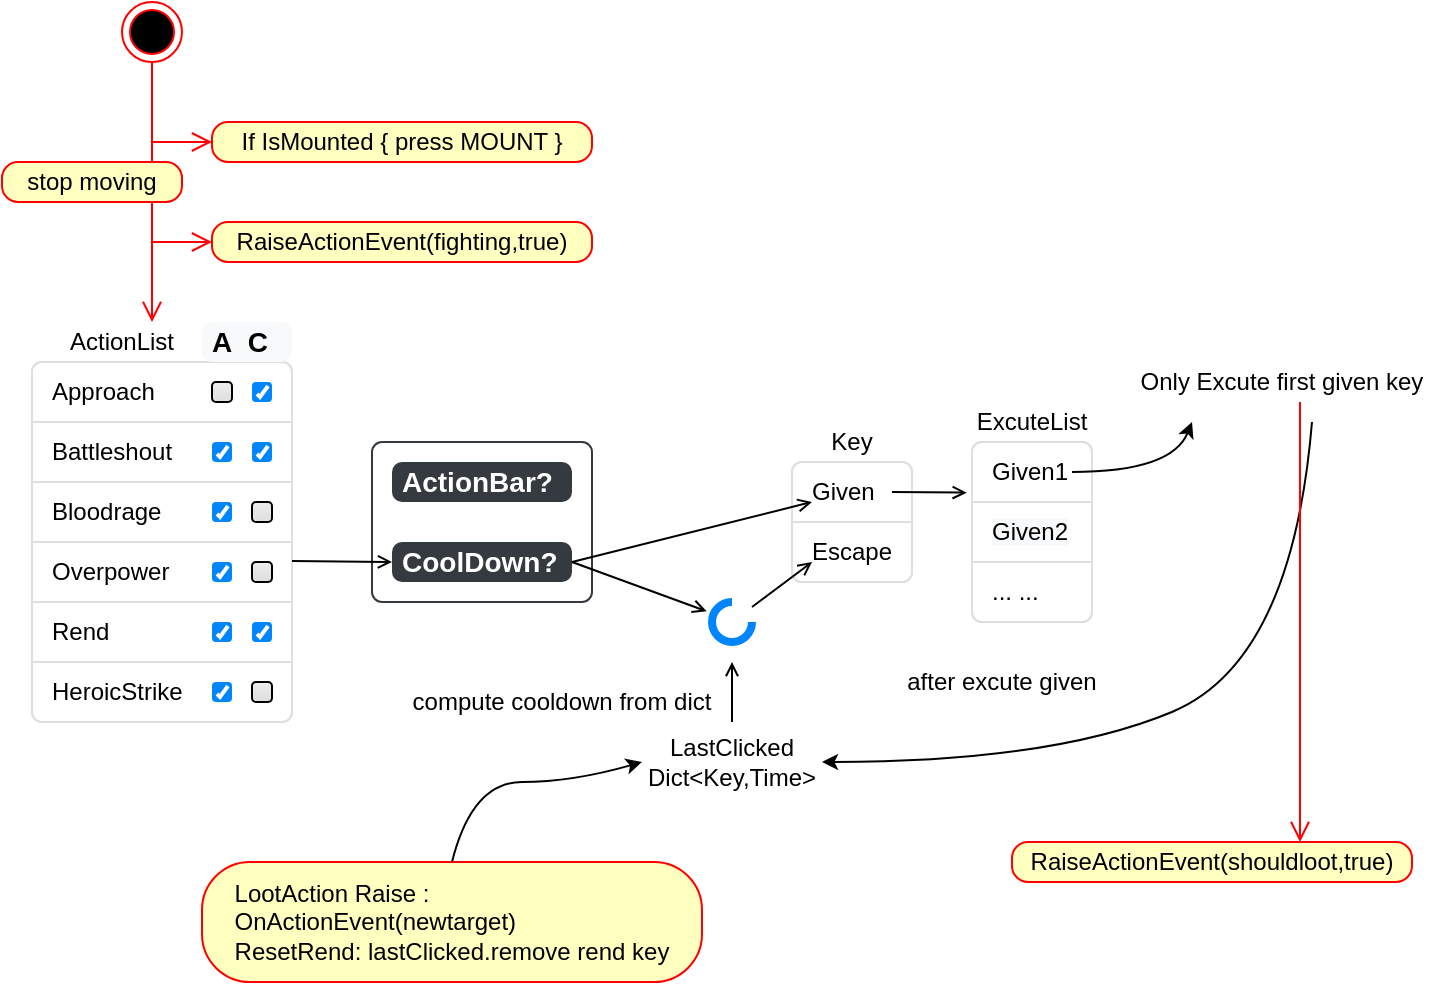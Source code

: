 <mxfile version="20.0.4" type="github">
  <diagram id="RLPOEAdhcGwVArlybR_r" name="Page-1">
    <mxGraphModel dx="1422" dy="762" grid="1" gridSize="10" guides="1" tooltips="1" connect="1" arrows="1" fold="1" page="1" pageScale="1" pageWidth="827" pageHeight="1169" math="0" shadow="0">
      <root>
        <mxCell id="0" />
        <mxCell id="1" parent="0" />
        <mxCell id="MGv8dR7Y4dB5yCq7bM32-1" value="" style="html=1;shadow=0;dashed=0;shape=mxgraph.bootstrap.rrect;rSize=5;strokeColor=#DFDFDF;html=1;whiteSpace=wrap;fillColor=#FFFFFF;fontColor=#000000;" parent="1" vertex="1">
          <mxGeometry x="120" y="290" width="130" height="180" as="geometry" />
        </mxCell>
        <mxCell id="MGv8dR7Y4dB5yCq7bM32-2" value="Approach" style="strokeColor=inherit;fillColor=inherit;gradientColor=inherit;fontColor=inherit;html=1;shadow=0;dashed=0;shape=mxgraph.bootstrap.topButton;rSize=5;perimeter=none;whiteSpace=wrap;resizeWidth=1;align=left;spacing=10;" parent="MGv8dR7Y4dB5yCq7bM32-1" vertex="1">
          <mxGeometry width="130" height="30" relative="1" as="geometry" />
        </mxCell>
        <mxCell id="MGv8dR7Y4dB5yCq7bM32-3" value="Battleshout" style="strokeColor=inherit;fillColor=inherit;gradientColor=inherit;fontColor=inherit;html=1;shadow=0;dashed=0;perimeter=none;whiteSpace=wrap;resizeWidth=1;align=left;spacing=10;" parent="MGv8dR7Y4dB5yCq7bM32-1" vertex="1">
          <mxGeometry width="130" height="30" relative="1" as="geometry">
            <mxPoint y="30" as="offset" />
          </mxGeometry>
        </mxCell>
        <mxCell id="MGv8dR7Y4dB5yCq7bM32-4" value="Bloodrage" style="strokeColor=inherit;fillColor=inherit;gradientColor=inherit;fontColor=inherit;html=1;shadow=0;dashed=0;perimeter=none;whiteSpace=wrap;resizeWidth=1;align=left;spacing=10;" parent="MGv8dR7Y4dB5yCq7bM32-1" vertex="1">
          <mxGeometry width="130" height="30" relative="1" as="geometry">
            <mxPoint y="60" as="offset" />
          </mxGeometry>
        </mxCell>
        <mxCell id="MGv8dR7Y4dB5yCq7bM32-5" value="Overpower" style="strokeColor=inherit;fillColor=inherit;gradientColor=inherit;fontColor=inherit;html=1;shadow=0;dashed=0;perimeter=none;whiteSpace=wrap;resizeWidth=1;align=left;spacing=10;" parent="MGv8dR7Y4dB5yCq7bM32-1" vertex="1">
          <mxGeometry width="130" height="30" relative="1" as="geometry">
            <mxPoint y="90" as="offset" />
          </mxGeometry>
        </mxCell>
        <mxCell id="MGv8dR7Y4dB5yCq7bM32-6" value="HeroicStrike" style="strokeColor=inherit;fillColor=inherit;gradientColor=inherit;fontColor=inherit;html=1;shadow=0;dashed=0;shape=mxgraph.bootstrap.bottomButton;rSize=5;perimeter=none;whiteSpace=wrap;resizeWidth=1;resizeHeight=0;align=left;spacing=10;" parent="MGv8dR7Y4dB5yCq7bM32-1" vertex="1">
          <mxGeometry y="1" width="130" height="30" relative="1" as="geometry">
            <mxPoint y="-30" as="offset" />
          </mxGeometry>
        </mxCell>
        <mxCell id="MGv8dR7Y4dB5yCq7bM32-16" value="Rend" style="strokeColor=inherit;fillColor=inherit;gradientColor=inherit;fontColor=inherit;html=1;shadow=0;dashed=0;perimeter=none;whiteSpace=wrap;resizeWidth=1;align=left;spacing=10;" parent="MGv8dR7Y4dB5yCq7bM32-1" vertex="1">
          <mxGeometry width="130" height="30" relative="1" as="geometry">
            <mxPoint y="120" as="offset" />
          </mxGeometry>
        </mxCell>
        <mxCell id="MGv8dR7Y4dB5yCq7bM32-70" value="" style="html=1;shadow=0;dashed=0;shape=mxgraph.bootstrap.checkbox2;labelPosition=right;verticalLabelPosition=middle;align=left;verticalAlign=middle;gradientColor=#DEDEDE;fillColor=#EDEDED;checked=1;spacing=5;checkedFill=#0085FC;checkedStroke=#ffffff;sketch=0;" parent="MGv8dR7Y4dB5yCq7bM32-1" vertex="1">
          <mxGeometry x="110" y="10" width="10" height="10" as="geometry" />
        </mxCell>
        <mxCell id="MGv8dR7Y4dB5yCq7bM32-71" value="" style="html=1;shadow=0;dashed=0;shape=mxgraph.bootstrap.checkbox2;labelPosition=right;verticalLabelPosition=middle;align=left;verticalAlign=middle;gradientColor=#DEDEDE;fillColor=#EDEDED;checked=0;spacing=5;fontColor=#6C767D;checkedFill=#0085FC;checkedStroke=#ffffff;sketch=0;" parent="MGv8dR7Y4dB5yCq7bM32-1" vertex="1">
          <mxGeometry x="90" y="10" width="10" height="10" as="geometry" />
        </mxCell>
        <mxCell id="MGv8dR7Y4dB5yCq7bM32-73" value="" style="html=1;shadow=0;dashed=0;shape=mxgraph.bootstrap.checkbox2;labelPosition=right;verticalLabelPosition=middle;align=left;verticalAlign=middle;gradientColor=#DEDEDE;fillColor=#EDEDED;checked=0;spacing=5;fontColor=#6C767D;checkedFill=#0085FC;checkedStroke=#ffffff;sketch=0;" parent="MGv8dR7Y4dB5yCq7bM32-1" vertex="1">
          <mxGeometry x="110" y="160" width="10" height="10" as="geometry" />
        </mxCell>
        <mxCell id="MGv8dR7Y4dB5yCq7bM32-74" value="" style="html=1;shadow=0;dashed=0;shape=mxgraph.bootstrap.checkbox2;labelPosition=right;verticalLabelPosition=middle;align=left;verticalAlign=middle;gradientColor=#DEDEDE;fillColor=#EDEDED;checked=1;spacing=5;checkedFill=#0085FC;checkedStroke=#ffffff;sketch=0;" parent="MGv8dR7Y4dB5yCq7bM32-1" vertex="1">
          <mxGeometry x="90" y="160" width="10" height="10" as="geometry" />
        </mxCell>
        <mxCell id="MGv8dR7Y4dB5yCq7bM32-75" value="" style="html=1;shadow=0;dashed=0;shape=mxgraph.bootstrap.checkbox2;labelPosition=right;verticalLabelPosition=middle;align=left;verticalAlign=middle;gradientColor=#DEDEDE;fillColor=#EDEDED;checked=1;spacing=5;checkedFill=#0085FC;checkedStroke=#ffffff;sketch=0;" parent="MGv8dR7Y4dB5yCq7bM32-1" vertex="1">
          <mxGeometry x="90" y="40" width="10" height="10" as="geometry" />
        </mxCell>
        <mxCell id="MGv8dR7Y4dB5yCq7bM32-76" value="" style="html=1;shadow=0;dashed=0;shape=mxgraph.bootstrap.checkbox2;labelPosition=right;verticalLabelPosition=middle;align=left;verticalAlign=middle;gradientColor=#DEDEDE;fillColor=#EDEDED;checked=1;spacing=5;checkedFill=#0085FC;checkedStroke=#ffffff;sketch=0;" parent="MGv8dR7Y4dB5yCq7bM32-1" vertex="1">
          <mxGeometry x="90" y="70" width="10" height="10" as="geometry" />
        </mxCell>
        <mxCell id="MGv8dR7Y4dB5yCq7bM32-77" value="" style="html=1;shadow=0;dashed=0;shape=mxgraph.bootstrap.checkbox2;labelPosition=right;verticalLabelPosition=middle;align=left;verticalAlign=middle;gradientColor=#DEDEDE;fillColor=#EDEDED;checked=1;spacing=5;checkedFill=#0085FC;checkedStroke=#ffffff;sketch=0;" parent="MGv8dR7Y4dB5yCq7bM32-1" vertex="1">
          <mxGeometry x="90" y="100" width="10" height="10" as="geometry" />
        </mxCell>
        <mxCell id="MGv8dR7Y4dB5yCq7bM32-78" value="" style="html=1;shadow=0;dashed=0;shape=mxgraph.bootstrap.checkbox2;labelPosition=right;verticalLabelPosition=middle;align=left;verticalAlign=middle;gradientColor=#DEDEDE;fillColor=#EDEDED;checked=1;spacing=5;checkedFill=#0085FC;checkedStroke=#ffffff;sketch=0;" parent="MGv8dR7Y4dB5yCq7bM32-1" vertex="1">
          <mxGeometry x="90" y="130" width="10" height="10" as="geometry" />
        </mxCell>
        <mxCell id="MGv8dR7Y4dB5yCq7bM32-79" value="" style="html=1;shadow=0;dashed=0;shape=mxgraph.bootstrap.checkbox2;labelPosition=right;verticalLabelPosition=middle;align=left;verticalAlign=middle;gradientColor=#DEDEDE;fillColor=#EDEDED;checked=0;spacing=5;fontColor=#6C767D;checkedFill=#0085FC;checkedStroke=#ffffff;sketch=0;" parent="MGv8dR7Y4dB5yCq7bM32-1" vertex="1">
          <mxGeometry x="110" y="70" width="10" height="10" as="geometry" />
        </mxCell>
        <mxCell id="MGv8dR7Y4dB5yCq7bM32-80" value="" style="html=1;shadow=0;dashed=0;shape=mxgraph.bootstrap.checkbox2;labelPosition=right;verticalLabelPosition=middle;align=left;verticalAlign=middle;gradientColor=#DEDEDE;fillColor=#EDEDED;checked=1;spacing=5;checkedFill=#0085FC;checkedStroke=#ffffff;sketch=0;" parent="MGv8dR7Y4dB5yCq7bM32-1" vertex="1">
          <mxGeometry x="110" y="130" width="10" height="10" as="geometry" />
        </mxCell>
        <mxCell id="MGv8dR7Y4dB5yCq7bM32-81" value="" style="html=1;shadow=0;dashed=0;shape=mxgraph.bootstrap.checkbox2;labelPosition=right;verticalLabelPosition=middle;align=left;verticalAlign=middle;gradientColor=#DEDEDE;fillColor=#EDEDED;checked=0;spacing=5;fontColor=#6C767D;checkedFill=#0085FC;checkedStroke=#ffffff;sketch=0;" parent="MGv8dR7Y4dB5yCq7bM32-1" vertex="1">
          <mxGeometry x="110" y="100" width="10" height="10" as="geometry" />
        </mxCell>
        <mxCell id="MGv8dR7Y4dB5yCq7bM32-82" value="" style="html=1;shadow=0;dashed=0;shape=mxgraph.bootstrap.checkbox2;labelPosition=right;verticalLabelPosition=middle;align=left;verticalAlign=middle;gradientColor=#DEDEDE;fillColor=#EDEDED;checked=1;spacing=5;checkedFill=#0085FC;checkedStroke=#ffffff;sketch=0;" parent="MGv8dR7Y4dB5yCq7bM32-1" vertex="1">
          <mxGeometry x="110" y="40" width="10" height="10" as="geometry" />
        </mxCell>
        <mxCell id="MGv8dR7Y4dB5yCq7bM32-22" value="ActionBar?" style="html=1;shadow=0;dashed=0;shape=mxgraph.bootstrap.rrect;rSize=5;strokeColor=none;strokeWidth=1;fillColor=#343A40;fontColor=#FFFFFF;whiteSpace=wrap;align=left;verticalAlign=middle;spacingLeft=0;fontStyle=1;fontSize=14;spacing=5;" parent="1" vertex="1">
          <mxGeometry x="300" y="340" width="90" height="20" as="geometry" />
        </mxCell>
        <mxCell id="MGv8dR7Y4dB5yCq7bM32-23" value="CoolDown?" style="html=1;shadow=0;dashed=0;shape=mxgraph.bootstrap.rrect;rSize=5;strokeColor=none;strokeWidth=1;fillColor=#343A40;fontColor=#FFFFFF;whiteSpace=wrap;align=left;verticalAlign=middle;spacingLeft=0;fontStyle=1;fontSize=14;spacing=5;" parent="1" vertex="1">
          <mxGeometry x="300" y="380" width="90" height="20" as="geometry" />
        </mxCell>
        <mxCell id="MGv8dR7Y4dB5yCq7bM32-24" value="" style="html=1;shadow=0;dashed=0;shape=mxgraph.bootstrap.rrect;rSize=5;strokeColor=#343A40;strokeWidth=1;fillColor=none;fontColor=#343A40;whiteSpace=wrap;align=center;verticalAlign=middle;spacingLeft=0;fontStyle=0;fontSize=16;spacing=5;" parent="1" vertex="1">
          <mxGeometry x="290" y="330" width="110" height="80" as="geometry" />
        </mxCell>
        <mxCell id="MGv8dR7Y4dB5yCq7bM32-25" value="" style="html=1;shadow=0;dashed=0;shape=mxgraph.bootstrap.rrect;rSize=5;strokeColor=#DFDFDF;html=1;whiteSpace=wrap;fillColor=#FFFFFF;fontColor=#000000;" parent="1" vertex="1">
          <mxGeometry x="500" y="340" width="60" height="60" as="geometry" />
        </mxCell>
        <mxCell id="MGv8dR7Y4dB5yCq7bM32-26" value="Given" style="strokeColor=inherit;fillColor=inherit;gradientColor=inherit;fontColor=inherit;html=1;shadow=0;dashed=0;shape=mxgraph.bootstrap.topButton;rSize=5;perimeter=none;whiteSpace=wrap;resizeWidth=1;align=left;spacing=10;" parent="MGv8dR7Y4dB5yCq7bM32-25" vertex="1">
          <mxGeometry width="60" height="30" relative="1" as="geometry" />
        </mxCell>
        <mxCell id="MGv8dR7Y4dB5yCq7bM32-28" value="Escape" style="strokeColor=inherit;fillColor=inherit;gradientColor=inherit;fontColor=inherit;html=1;shadow=0;dashed=0;shape=mxgraph.bootstrap.bottomButton;rSize=5;perimeter=none;whiteSpace=wrap;resizeWidth=1;resizeHeight=0;align=left;spacing=10;" parent="MGv8dR7Y4dB5yCq7bM32-25" vertex="1">
          <mxGeometry y="1" width="60" height="30" relative="1" as="geometry">
            <mxPoint y="-30" as="offset" />
          </mxGeometry>
        </mxCell>
        <mxCell id="MGv8dR7Y4dB5yCq7bM32-30" value="Key" style="text;html=1;strokeColor=none;fillColor=none;align=center;verticalAlign=middle;whiteSpace=wrap;rounded=0;" parent="1" vertex="1">
          <mxGeometry x="500" y="320" width="60" height="20" as="geometry" />
        </mxCell>
        <mxCell id="MGv8dR7Y4dB5yCq7bM32-31" value="ActionList" style="text;html=1;strokeColor=none;fillColor=none;align=center;verticalAlign=middle;whiteSpace=wrap;rounded=0;" parent="1" vertex="1">
          <mxGeometry x="135" y="270" width="60" height="20" as="geometry" />
        </mxCell>
        <mxCell id="MGv8dR7Y4dB5yCq7bM32-83" value="A&amp;nbsp; C" style="html=1;shadow=0;dashed=0;shape=mxgraph.bootstrap.rrect;rSize=5;strokeColor=none;strokeWidth=1;fillColor=#F8F9FA;fontColor=#000000;whiteSpace=wrap;align=left;verticalAlign=middle;spacingLeft=0;fontStyle=1;fontSize=14;spacing=5;" parent="1" vertex="1">
          <mxGeometry x="205" y="270" width="45" height="20" as="geometry" />
        </mxCell>
        <mxCell id="MGv8dR7Y4dB5yCq7bM32-84" value="" style="html=1;shadow=0;dashed=0;shape=mxgraph.basic.arc;startAngle=0.25;endAngle=1;strokeWidth=4;strokeColor=#0085FC;" parent="1" vertex="1">
          <mxGeometry x="460" y="410" width="20" height="20" as="geometry" />
        </mxCell>
        <mxCell id="MGv8dR7Y4dB5yCq7bM32-85" value="" style="endArrow=open;endFill=1;endSize=5;html=1;rounded=0;startSize=0;" parent="1" edge="1">
          <mxGeometry width="160" relative="1" as="geometry">
            <mxPoint x="250" y="389.5" as="sourcePoint" />
            <mxPoint x="300" y="390" as="targetPoint" />
          </mxGeometry>
        </mxCell>
        <mxCell id="MGv8dR7Y4dB5yCq7bM32-86" value="" style="endArrow=open;endFill=1;endSize=5;html=1;rounded=0;startSize=0;" parent="1" edge="1">
          <mxGeometry width="160" relative="1" as="geometry">
            <mxPoint x="390" y="390" as="sourcePoint" />
            <mxPoint x="510" y="360" as="targetPoint" />
          </mxGeometry>
        </mxCell>
        <mxCell id="MGv8dR7Y4dB5yCq7bM32-87" value="" style="endArrow=open;endFill=1;endSize=5;html=1;rounded=0;startSize=0;entryX=0.167;entryY=0.667;entryDx=0;entryDy=0;entryPerimeter=0;" parent="1" source="MGv8dR7Y4dB5yCq7bM32-84" target="MGv8dR7Y4dB5yCq7bM32-28" edge="1">
          <mxGeometry width="160" relative="1" as="geometry">
            <mxPoint x="490" y="390" as="sourcePoint" />
            <mxPoint x="570" y="395" as="targetPoint" />
          </mxGeometry>
        </mxCell>
        <mxCell id="MGv8dR7Y4dB5yCq7bM32-88" value="" style="endArrow=open;endFill=1;endSize=5;html=1;rounded=0;startSize=0;entryX=-0.133;entryY=0.233;entryDx=0;entryDy=0;entryPerimeter=0;" parent="1" target="MGv8dR7Y4dB5yCq7bM32-84" edge="1">
          <mxGeometry width="160" relative="1" as="geometry">
            <mxPoint x="390" y="390" as="sourcePoint" />
            <mxPoint x="466.66" y="426" as="targetPoint" />
          </mxGeometry>
        </mxCell>
        <mxCell id="MGv8dR7Y4dB5yCq7bM32-89" value="LastClicked Dict&amp;lt;Key,Time&amp;gt;" style="text;html=1;strokeColor=none;fillColor=none;align=center;verticalAlign=middle;whiteSpace=wrap;rounded=0;" parent="1" vertex="1">
          <mxGeometry x="425" y="480" width="90" height="20" as="geometry" />
        </mxCell>
        <mxCell id="MGv8dR7Y4dB5yCq7bM32-90" value="" style="html=1;shadow=0;dashed=0;shape=mxgraph.bootstrap.rrect;rSize=5;strokeColor=#DFDFDF;html=1;whiteSpace=wrap;fillColor=#FFFFFF;fontColor=#000000;" parent="1" vertex="1">
          <mxGeometry x="590" y="330" width="60" height="90" as="geometry" />
        </mxCell>
        <mxCell id="MGv8dR7Y4dB5yCq7bM32-91" value="Given1" style="strokeColor=inherit;fillColor=inherit;gradientColor=inherit;fontColor=inherit;html=1;shadow=0;dashed=0;shape=mxgraph.bootstrap.topButton;rSize=5;perimeter=none;whiteSpace=wrap;resizeWidth=1;align=left;spacing=10;" parent="MGv8dR7Y4dB5yCq7bM32-90" vertex="1">
          <mxGeometry width="60" height="30" relative="1" as="geometry" />
        </mxCell>
        <mxCell id="MGv8dR7Y4dB5yCq7bM32-92" value="... ..." style="strokeColor=inherit;fillColor=inherit;gradientColor=inherit;fontColor=inherit;html=1;shadow=0;dashed=0;shape=mxgraph.bootstrap.bottomButton;rSize=5;perimeter=none;whiteSpace=wrap;resizeWidth=1;resizeHeight=0;align=left;spacing=10;" parent="MGv8dR7Y4dB5yCq7bM32-90" vertex="1">
          <mxGeometry y="1" width="60" height="30" relative="1" as="geometry">
            <mxPoint y="-30" as="offset" />
          </mxGeometry>
        </mxCell>
        <mxCell id="MGv8dR7Y4dB5yCq7bM32-94" value="&lt;span style=&quot;color: rgb(0, 0, 0); font-family: Helvetica; font-size: 12px; font-style: normal; font-variant-ligatures: normal; font-variant-caps: normal; font-weight: 400; letter-spacing: normal; orphans: 2; text-align: left; text-indent: 0px; text-transform: none; widows: 2; word-spacing: 0px; -webkit-text-stroke-width: 0px; background-color: rgb(248, 249, 250); text-decoration-thickness: initial; text-decoration-style: initial; text-decoration-color: initial; float: none; display: inline !important;&quot;&gt;Given2&lt;/span&gt;" style="strokeColor=inherit;fillColor=inherit;gradientColor=inherit;fontColor=inherit;html=1;shadow=0;dashed=0;perimeter=none;whiteSpace=wrap;resizeWidth=1;align=left;spacing=10;" parent="MGv8dR7Y4dB5yCq7bM32-90" vertex="1">
          <mxGeometry y="30" width="60" height="30" as="geometry" />
        </mxCell>
        <mxCell id="MGv8dR7Y4dB5yCq7bM32-93" value="ExcuteList" style="text;html=1;strokeColor=none;fillColor=none;align=center;verticalAlign=middle;whiteSpace=wrap;rounded=0;" parent="1" vertex="1">
          <mxGeometry x="590" y="310" width="60" height="20" as="geometry" />
        </mxCell>
        <mxCell id="MGv8dR7Y4dB5yCq7bM32-95" value="" style="endArrow=open;endFill=1;endSize=5;html=1;rounded=0;startSize=0;entryX=-0.044;entryY=-0.156;entryDx=0;entryDy=0;entryPerimeter=0;exitX=0.833;exitY=0.5;exitDx=0;exitDy=0;exitPerimeter=0;" parent="1" source="MGv8dR7Y4dB5yCq7bM32-26" target="MGv8dR7Y4dB5yCq7bM32-94" edge="1">
          <mxGeometry width="160" relative="1" as="geometry">
            <mxPoint x="550" y="350" as="sourcePoint" />
            <mxPoint x="520" y="370" as="targetPoint" />
          </mxGeometry>
        </mxCell>
        <mxCell id="MGv8dR7Y4dB5yCq7bM32-99" value="" style="curved=1;endArrow=classic;html=1;rounded=0;startSize=0;endSize=5;" parent="1" edge="1">
          <mxGeometry width="50" height="50" relative="1" as="geometry">
            <mxPoint x="640" y="345" as="sourcePoint" />
            <mxPoint x="700" y="320" as="targetPoint" />
            <Array as="points">
              <mxPoint x="690" y="345" />
            </Array>
          </mxGeometry>
        </mxCell>
        <mxCell id="MGv8dR7Y4dB5yCq7bM32-100" value="Only Excute first given key" style="text;html=1;strokeColor=none;fillColor=none;align=center;verticalAlign=middle;whiteSpace=wrap;rounded=0;" parent="1" vertex="1">
          <mxGeometry x="670" y="290" width="150" height="20" as="geometry" />
        </mxCell>
        <mxCell id="MGv8dR7Y4dB5yCq7bM32-101" value="" style="curved=1;endArrow=classic;html=1;rounded=0;startSize=0;endSize=5;entryX=1;entryY=0.5;entryDx=0;entryDy=0;" parent="1" target="MGv8dR7Y4dB5yCq7bM32-89" edge="1">
          <mxGeometry width="50" height="50" relative="1" as="geometry">
            <mxPoint x="760" y="320" as="sourcePoint" />
            <mxPoint x="440" y="320" as="targetPoint" />
            <Array as="points">
              <mxPoint x="750" y="440" />
              <mxPoint x="630" y="490" />
            </Array>
          </mxGeometry>
        </mxCell>
        <mxCell id="MGv8dR7Y4dB5yCq7bM32-103" value="" style="endArrow=open;endFill=1;endSize=5;html=1;rounded=0;startSize=0;" parent="1" edge="1">
          <mxGeometry width="160" relative="1" as="geometry">
            <mxPoint x="470" y="470" as="sourcePoint" />
            <mxPoint x="470" y="440" as="targetPoint" />
          </mxGeometry>
        </mxCell>
        <mxCell id="MGv8dR7Y4dB5yCq7bM32-104" value="compute cooldown from dict" style="text;html=1;strokeColor=none;fillColor=none;align=center;verticalAlign=middle;whiteSpace=wrap;rounded=0;" parent="1" vertex="1">
          <mxGeometry x="300" y="450" width="170" height="20" as="geometry" />
        </mxCell>
        <mxCell id="av6z6smTz8OFn_1u3UOK-3" value="after excute given" style="text;html=1;strokeColor=none;fillColor=none;align=center;verticalAlign=middle;whiteSpace=wrap;rounded=0;" parent="1" vertex="1">
          <mxGeometry x="530" y="440" width="150" height="20" as="geometry" />
        </mxCell>
        <mxCell id="av6z6smTz8OFn_1u3UOK-4" value="&lt;span style=&quot;text-align: left;&quot;&gt;RaiseActionEvent(shouldloot,true)&lt;/span&gt;" style="rounded=1;whiteSpace=wrap;html=1;arcSize=40;fontColor=#000000;fillColor=#ffffc0;strokeColor=#ff0000;" parent="1" vertex="1">
          <mxGeometry x="610" y="530" width="200" height="20" as="geometry" />
        </mxCell>
        <mxCell id="av6z6smTz8OFn_1u3UOK-5" value="" style="edgeStyle=orthogonalEdgeStyle;html=1;verticalAlign=bottom;endArrow=open;endSize=8;strokeColor=#ff0000;rounded=0;exitX=0.56;exitY=1;exitDx=0;exitDy=0;exitPerimeter=0;entryX=0.72;entryY=0;entryDx=0;entryDy=0;entryPerimeter=0;" parent="1" source="MGv8dR7Y4dB5yCq7bM32-100" target="av6z6smTz8OFn_1u3UOK-4" edge="1">
          <mxGeometry relative="1" as="geometry">
            <mxPoint x="754" y="520" as="targetPoint" />
            <Array as="points" />
          </mxGeometry>
        </mxCell>
        <mxCell id="av6z6smTz8OFn_1u3UOK-6" value="&lt;span style=&quot;text-align: left;&quot;&gt;RaiseActionEvent(fighting,true)&lt;/span&gt;" style="rounded=1;whiteSpace=wrap;html=1;arcSize=40;fontColor=#000000;fillColor=#ffffc0;strokeColor=#ff0000;" parent="1" vertex="1">
          <mxGeometry x="210" y="220" width="190" height="20" as="geometry" />
        </mxCell>
        <mxCell id="av6z6smTz8OFn_1u3UOK-7" value="" style="edgeStyle=orthogonalEdgeStyle;html=1;verticalAlign=bottom;endArrow=open;endSize=8;strokeColor=#ff0000;rounded=0;entryX=0.75;entryY=0;entryDx=0;entryDy=0;exitX=0.5;exitY=1;exitDx=0;exitDy=0;" parent="1" source="av6z6smTz8OFn_1u3UOK-8" target="MGv8dR7Y4dB5yCq7bM32-31" edge="1">
          <mxGeometry relative="1" as="geometry">
            <mxPoint x="180" y="240" as="targetPoint" />
            <mxPoint x="270" y="240" as="sourcePoint" />
            <Array as="points">
              <mxPoint x="180" y="270" />
              <mxPoint x="180" y="270" />
            </Array>
          </mxGeometry>
        </mxCell>
        <mxCell id="av6z6smTz8OFn_1u3UOK-8" value="" style="ellipse;html=1;shape=endState;fillColor=#000000;strokeColor=#ff0000;" parent="1" vertex="1">
          <mxGeometry x="165" y="110" width="30" height="30" as="geometry" />
        </mxCell>
        <mxCell id="av6z6smTz8OFn_1u3UOK-9" value="" style="edgeStyle=orthogonalEdgeStyle;html=1;verticalAlign=bottom;endArrow=open;endSize=8;strokeColor=#ff0000;rounded=0;" parent="1" edge="1">
          <mxGeometry relative="1" as="geometry">
            <mxPoint x="210" y="230" as="targetPoint" />
            <mxPoint x="180" y="230" as="sourcePoint" />
          </mxGeometry>
        </mxCell>
        <mxCell id="av6z6smTz8OFn_1u3UOK-10" value="&lt;div style=&quot;text-align: left;&quot;&gt;&lt;br&gt;&lt;/div&gt;&lt;div style=&quot;text-align: left;&quot;&gt;LootAction Raise :&lt;span style=&quot;background-color: initial;&quot;&gt;&lt;br&gt;&lt;/span&gt;&lt;/div&gt;&lt;div style=&quot;text-align: left;&quot;&gt;&lt;span style=&quot;background-color: initial;&quot;&gt;OnActionEvent(&lt;/span&gt;&lt;span style=&quot;background-color: initial;&quot;&gt;newtarget&lt;/span&gt;&lt;span style=&quot;background-color: initial;&quot;&gt;)&lt;/span&gt;&lt;/div&gt;&lt;div style=&quot;text-align: left;&quot;&gt;&lt;span style=&quot;background-color: initial;&quot;&gt;ResetRend: lastClicked.remove rend key&lt;br&gt;&lt;/span&gt;&lt;/div&gt;&lt;div style=&quot;text-align: left;&quot;&gt;&lt;br&gt;&lt;/div&gt;" style="rounded=1;whiteSpace=wrap;html=1;arcSize=40;fontColor=#000000;fillColor=#ffffc0;strokeColor=#ff0000;" parent="1" vertex="1">
          <mxGeometry x="205" y="540" width="250" height="60" as="geometry" />
        </mxCell>
        <mxCell id="av6z6smTz8OFn_1u3UOK-12" value="" style="curved=1;endArrow=classic;html=1;rounded=0;startSize=0;endSize=5;entryX=0;entryY=0.5;entryDx=0;entryDy=0;exitX=0.5;exitY=0;exitDx=0;exitDy=0;" parent="1" source="av6z6smTz8OFn_1u3UOK-10" target="MGv8dR7Y4dB5yCq7bM32-89" edge="1">
          <mxGeometry width="50" height="50" relative="1" as="geometry">
            <mxPoint x="770" y="330" as="sourcePoint" />
            <mxPoint x="525" y="500" as="targetPoint" />
            <Array as="points">
              <mxPoint x="340" y="500" />
              <mxPoint x="390" y="500" />
            </Array>
          </mxGeometry>
        </mxCell>
        <mxCell id="rwBD3CJ548WK2RArazTh-1" value="&lt;div style=&quot;text-align: left;&quot;&gt;If IsMounted { press MOUNT }&lt;/div&gt;" style="rounded=1;whiteSpace=wrap;html=1;arcSize=40;fontColor=#000000;fillColor=#ffffc0;strokeColor=#ff0000;" parent="1" vertex="1">
          <mxGeometry x="210" y="170" width="190" height="20" as="geometry" />
        </mxCell>
        <mxCell id="rwBD3CJ548WK2RArazTh-2" value="" style="edgeStyle=orthogonalEdgeStyle;html=1;verticalAlign=bottom;endArrow=open;endSize=8;strokeColor=#ff0000;rounded=0;" parent="1" edge="1">
          <mxGeometry relative="1" as="geometry">
            <mxPoint x="210" y="180" as="targetPoint" />
            <mxPoint x="180" y="180" as="sourcePoint" />
          </mxGeometry>
        </mxCell>
        <mxCell id="8DaKyCveiQA4obzMIZA4-1" value="&lt;div style=&quot;text-align: left;&quot;&gt;stop moving&lt;/div&gt;" style="rounded=1;whiteSpace=wrap;html=1;arcSize=40;fontColor=#000000;fillColor=#ffffc0;strokeColor=#ff0000;" vertex="1" parent="1">
          <mxGeometry x="105" y="190" width="90" height="20" as="geometry" />
        </mxCell>
      </root>
    </mxGraphModel>
  </diagram>
</mxfile>
